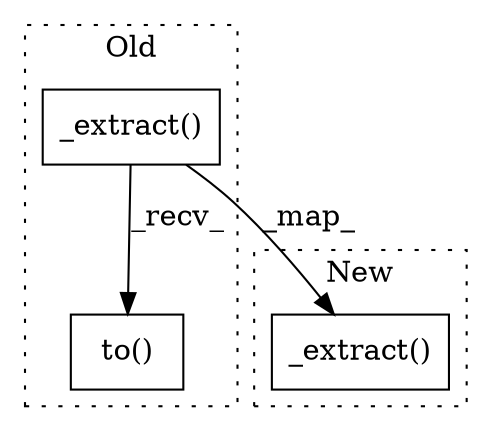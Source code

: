 digraph G {
subgraph cluster0 {
1 [label="_extract()" a="75" s="6564,6606" l="14,12" shape="box"];
3 [label="to()" a="75" s="6564,6632" l="58,1" shape="box"];
label = "Old";
style="dotted";
}
subgraph cluster1 {
2 [label="_extract()" a="75" s="6290,6337" l="14,1" shape="box"];
label = "New";
style="dotted";
}
1 -> 3 [label="_recv_"];
1 -> 2 [label="_map_"];
}